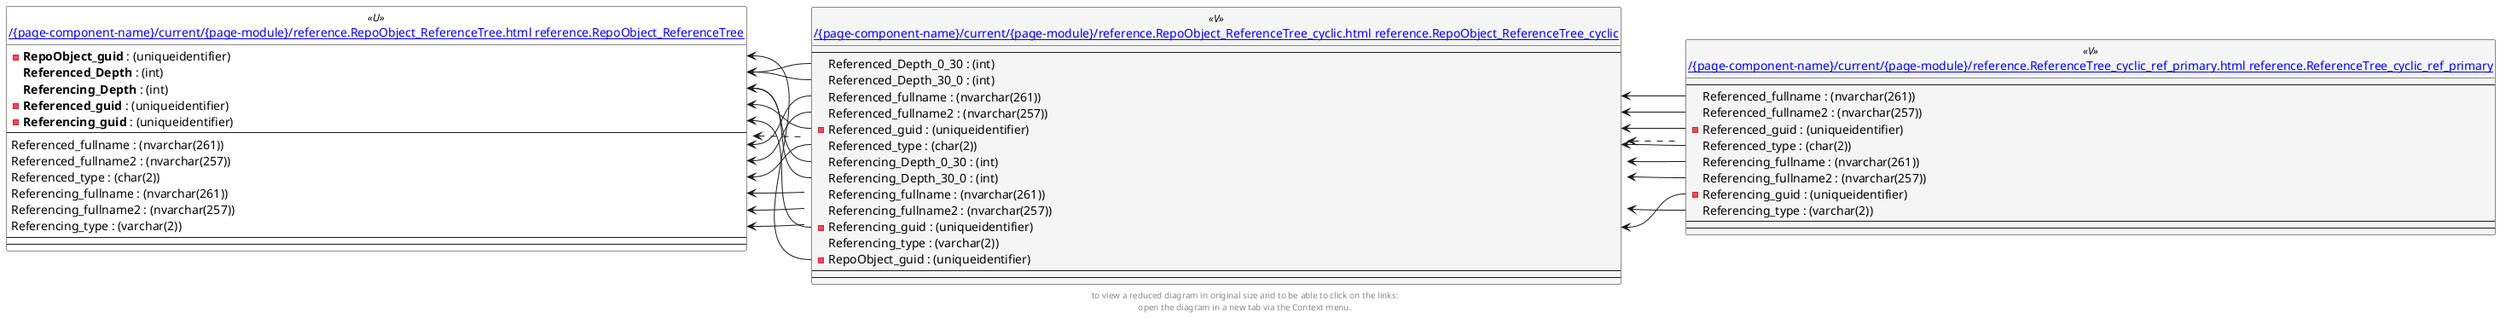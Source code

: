 @startuml
left to right direction
'top to bottom direction
hide circle
'avoide "." issues:
set namespaceSeparator none


skinparam class {
  BackgroundColor White
  BackgroundColor<<FN>> Yellow
  BackgroundColor<<FS>> Yellow
  BackgroundColor<<FT>> LightGray
  BackgroundColor<<IF>> Yellow
  BackgroundColor<<IS>> Yellow
  BackgroundColor<<P>> Aqua
  BackgroundColor<<PC>> Aqua
  BackgroundColor<<SN>> Yellow
  BackgroundColor<<SO>> SlateBlue
  BackgroundColor<<TF>> LightGray
  BackgroundColor<<TR>> Tomato
  BackgroundColor<<U>> White
  BackgroundColor<<V>> WhiteSmoke
  BackgroundColor<<X>> Aqua
}


entity "[[{site-url}/{page-component-name}/current/{page-module}/reference.ReferenceTree_cyclic_ref_primary.html reference.ReferenceTree_cyclic_ref_primary]]" as reference.ReferenceTree_cyclic_ref_primary << V >> {
  --
  Referenced_fullname : (nvarchar(261))
  Referenced_fullname2 : (nvarchar(257))
  - Referenced_guid : (uniqueidentifier)
  Referenced_type : (char(2))
  Referencing_fullname : (nvarchar(261))
  Referencing_fullname2 : (nvarchar(257))
  - Referencing_guid : (uniqueidentifier)
  Referencing_type : (varchar(2))
  --
  --
}

entity "[[{site-url}/{page-component-name}/current/{page-module}/reference.RepoObject_ReferenceTree.html reference.RepoObject_ReferenceTree]]" as reference.RepoObject_ReferenceTree << U >> {
  - **RepoObject_guid** : (uniqueidentifier)
  **Referenced_Depth** : (int)
  **Referencing_Depth** : (int)
  - **Referenced_guid** : (uniqueidentifier)
  - **Referencing_guid** : (uniqueidentifier)
  --
  Referenced_fullname : (nvarchar(261))
  Referenced_fullname2 : (nvarchar(257))
  Referenced_type : (char(2))
  Referencing_fullname : (nvarchar(261))
  Referencing_fullname2 : (nvarchar(257))
  Referencing_type : (varchar(2))
  --
  --
}

entity "[[{site-url}/{page-component-name}/current/{page-module}/reference.RepoObject_ReferenceTree_cyclic.html reference.RepoObject_ReferenceTree_cyclic]]" as reference.RepoObject_ReferenceTree_cyclic << V >> {
  --
  Referenced_Depth_0_30 : (int)
  Referenced_Depth_30_0 : (int)
  Referenced_fullname : (nvarchar(261))
  Referenced_fullname2 : (nvarchar(257))
  - Referenced_guid : (uniqueidentifier)
  Referenced_type : (char(2))
  Referencing_Depth_0_30 : (int)
  Referencing_Depth_30_0 : (int)
  Referencing_fullname : (nvarchar(261))
  Referencing_fullname2 : (nvarchar(257))
  - Referencing_guid : (uniqueidentifier)
  Referencing_type : (varchar(2))
  - RepoObject_guid : (uniqueidentifier)
  --
  --
}

reference.RepoObject_ReferenceTree <.. reference.RepoObject_ReferenceTree_cyclic
reference.RepoObject_ReferenceTree_cyclic <.. reference.ReferenceTree_cyclic_ref_primary
reference.RepoObject_ReferenceTree::Referenced_Depth <-- reference.RepoObject_ReferenceTree_cyclic::Referenced_Depth_30_0
reference.RepoObject_ReferenceTree::Referenced_Depth <-- reference.RepoObject_ReferenceTree_cyclic::Referenced_Depth_0_30
reference.RepoObject_ReferenceTree::Referenced_fullname <-- reference.RepoObject_ReferenceTree_cyclic::Referenced_fullname
reference.RepoObject_ReferenceTree::Referenced_fullname2 <-- reference.RepoObject_ReferenceTree_cyclic::Referenced_fullname2
reference.RepoObject_ReferenceTree::Referenced_guid <-- reference.RepoObject_ReferenceTree_cyclic::Referenced_guid
reference.RepoObject_ReferenceTree::Referenced_type <-- reference.RepoObject_ReferenceTree_cyclic::Referenced_type
reference.RepoObject_ReferenceTree::Referencing_Depth <-- reference.RepoObject_ReferenceTree_cyclic::Referencing_Depth_30_0
reference.RepoObject_ReferenceTree::Referencing_Depth <-- reference.RepoObject_ReferenceTree_cyclic::Referencing_Depth_0_30
reference.RepoObject_ReferenceTree::Referencing_fullname <-- reference.RepoObject_ReferenceTree_cyclic::referencing_fullname
reference.RepoObject_ReferenceTree::Referencing_fullname2 <-- reference.RepoObject_ReferenceTree_cyclic::referencing_fullname2
reference.RepoObject_ReferenceTree::Referencing_guid <-- reference.RepoObject_ReferenceTree_cyclic::Referencing_guid
reference.RepoObject_ReferenceTree::Referencing_type <-- reference.RepoObject_ReferenceTree_cyclic::referencing_type
reference.RepoObject_ReferenceTree::RepoObject_guid <-- reference.RepoObject_ReferenceTree_cyclic::RepoObject_guid
reference.RepoObject_ReferenceTree_cyclic::Referenced_fullname <-- reference.ReferenceTree_cyclic_ref_primary::Referenced_fullname
reference.RepoObject_ReferenceTree_cyclic::Referenced_fullname2 <-- reference.ReferenceTree_cyclic_ref_primary::Referenced_fullname2
reference.RepoObject_ReferenceTree_cyclic::Referenced_guid <-- reference.ReferenceTree_cyclic_ref_primary::Referenced_guid
reference.RepoObject_ReferenceTree_cyclic::Referenced_type <-- reference.ReferenceTree_cyclic_ref_primary::Referenced_type
reference.RepoObject_ReferenceTree_cyclic::referencing_fullname <-- reference.ReferenceTree_cyclic_ref_primary::Referencing_fullname
reference.RepoObject_ReferenceTree_cyclic::referencing_fullname2 <-- reference.ReferenceTree_cyclic_ref_primary::Referencing_fullname2
reference.RepoObject_ReferenceTree_cyclic::Referencing_guid <-- reference.ReferenceTree_cyclic_ref_primary::Referencing_guid
reference.RepoObject_ReferenceTree_cyclic::referencing_type <-- reference.ReferenceTree_cyclic_ref_primary::Referencing_type
footer
to view a reduced diagram in original size and to be able to click on the links:
open the diagram in a new tab via the Context menu.
end footer

@enduml

